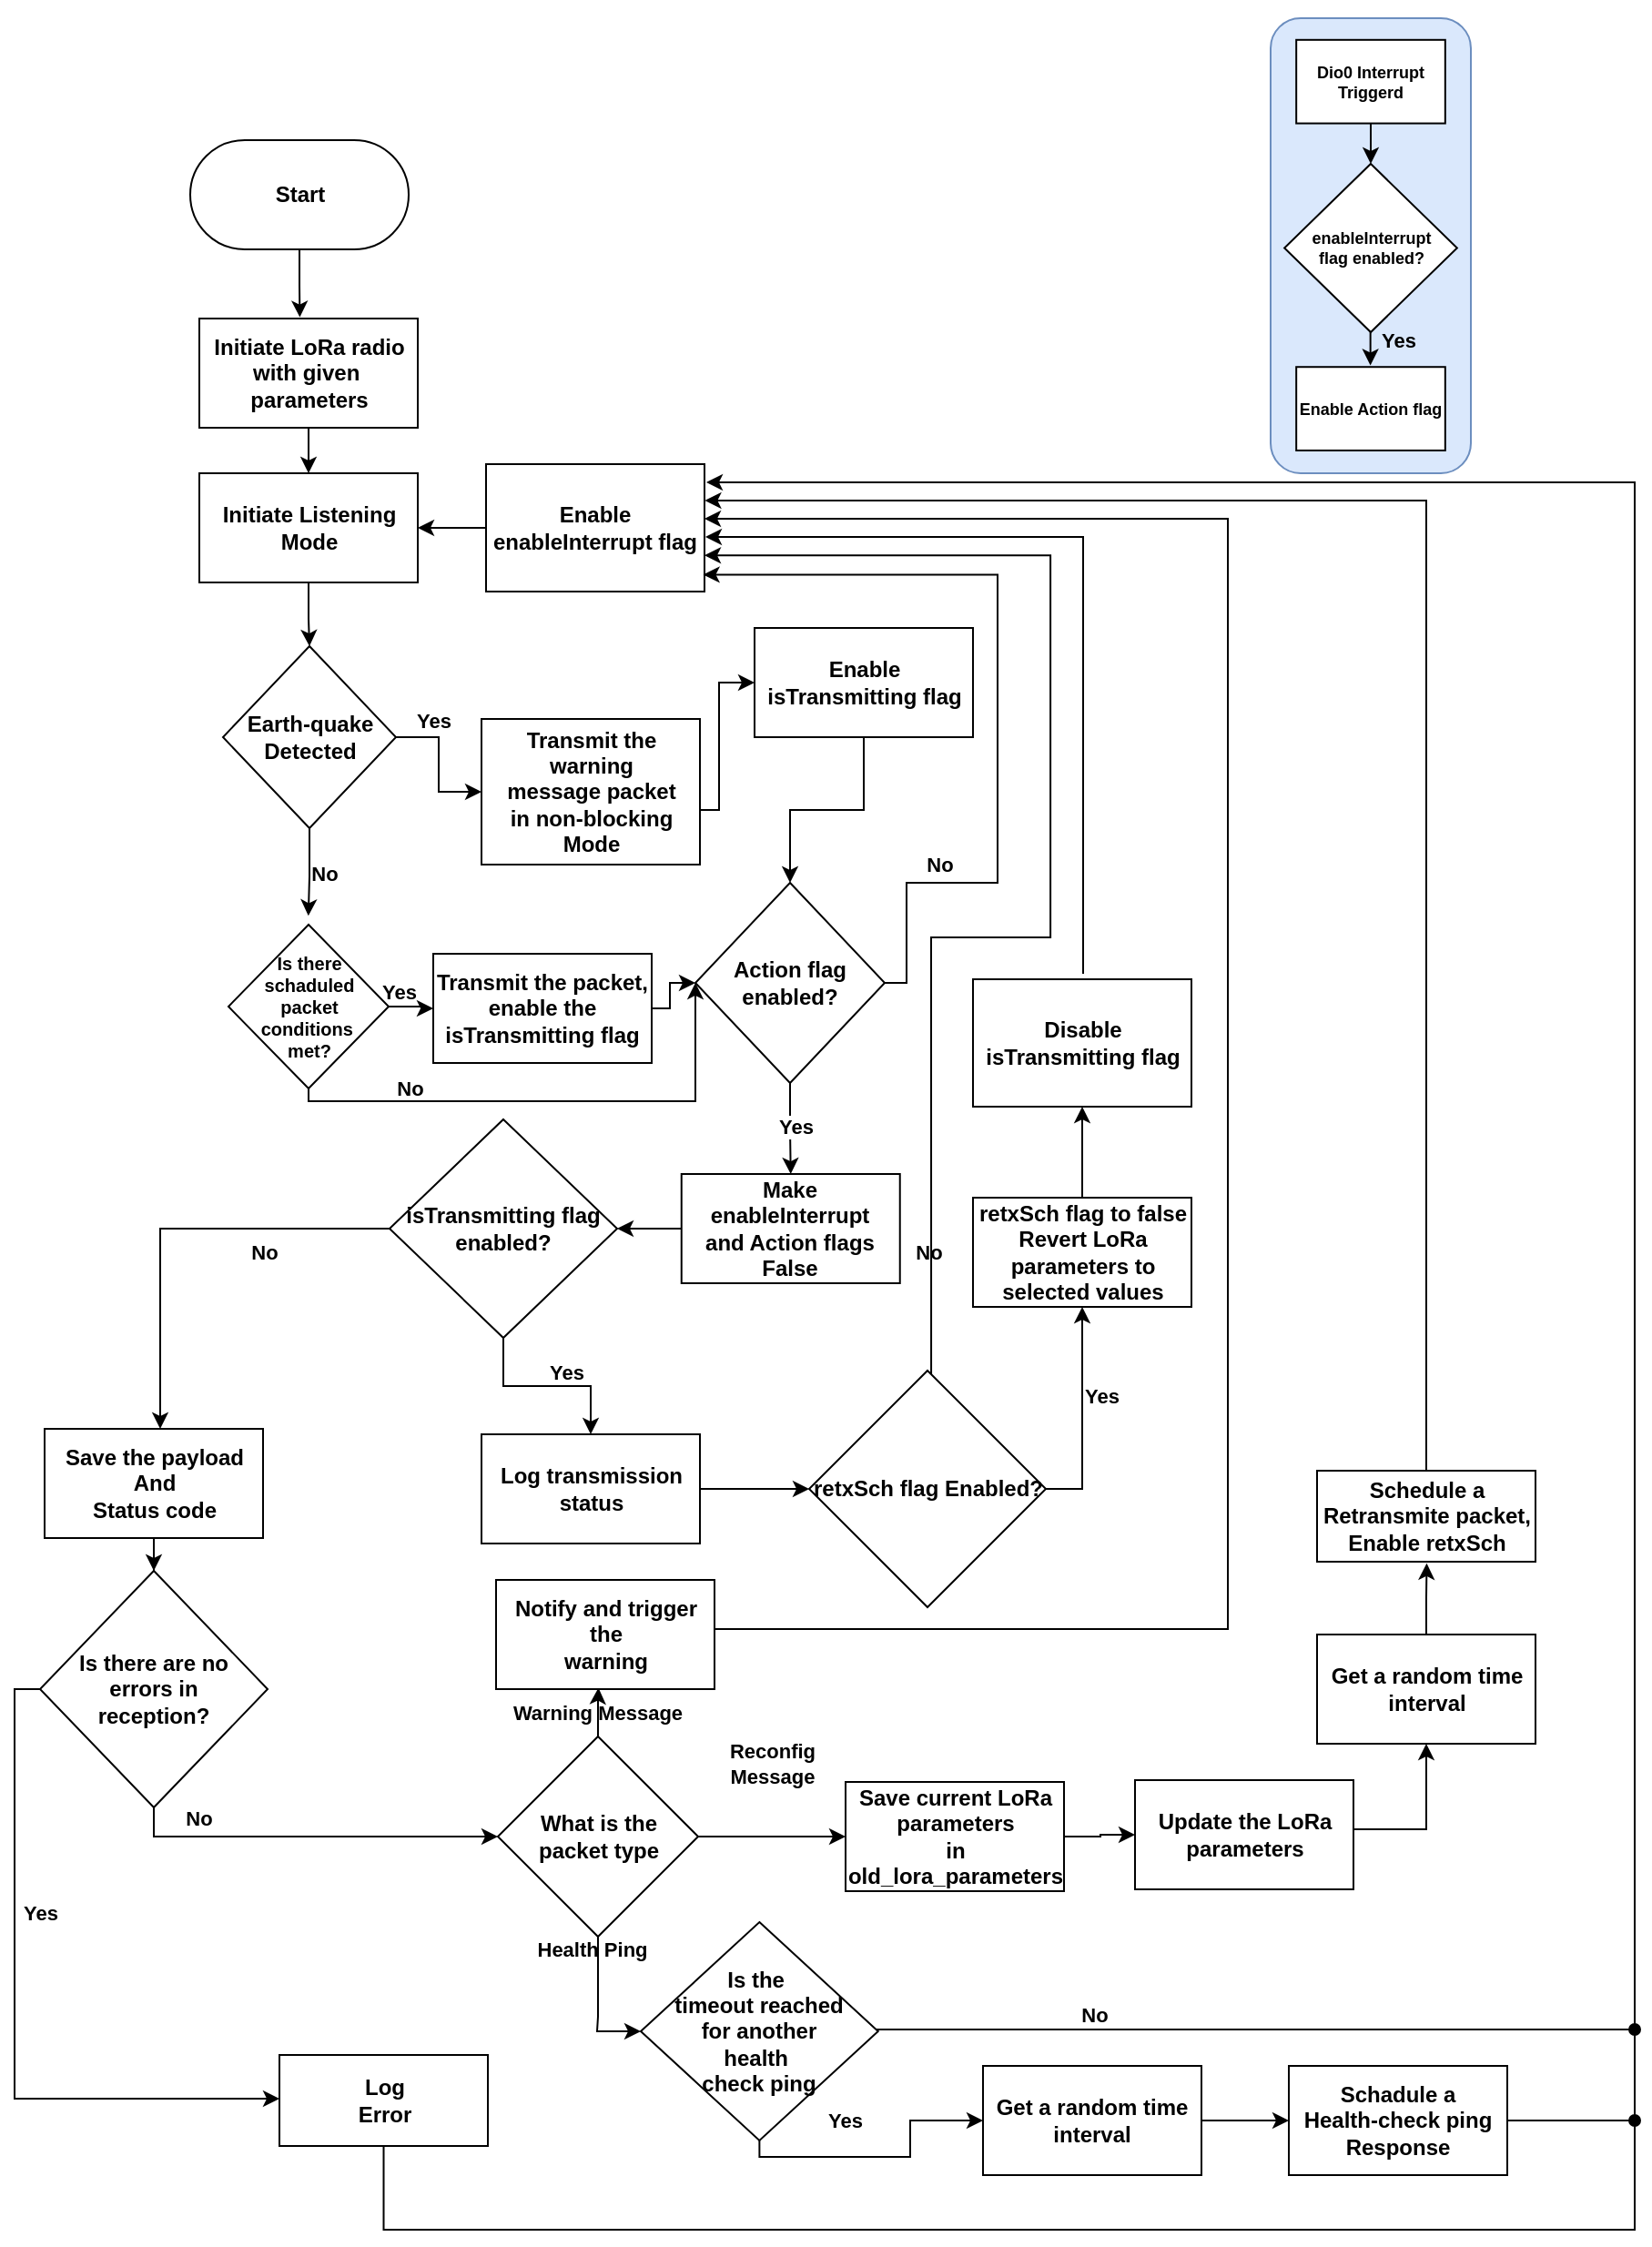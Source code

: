 <mxfile version="24.2.7" type="github">
  <diagram name="Page-1" id="QnrL3zc8ECIrJKWS5WpY">
    <mxGraphModel dx="1693" dy="1597" grid="1" gridSize="10" guides="1" tooltips="1" connect="1" arrows="1" fold="1" page="1" pageScale="1" pageWidth="850" pageHeight="1100" math="0" shadow="0">
      <root>
        <mxCell id="0" />
        <mxCell id="1" parent="0" />
        <mxCell id="QVGyrubyLwDDq1W49fJA-3" style="edgeStyle=orthogonalEdgeStyle;rounded=0;orthogonalLoop=1;jettySize=auto;html=1;entryX=0.46;entryY=-0.012;entryDx=0;entryDy=0;entryPerimeter=0;fontStyle=1" parent="1" source="QVGyrubyLwDDq1W49fJA-1" target="QVGyrubyLwDDq1W49fJA-2" edge="1">
          <mxGeometry relative="1" as="geometry" />
        </mxCell>
        <mxCell id="QVGyrubyLwDDq1W49fJA-1" value="Start" style="rounded=1;whiteSpace=wrap;html=1;arcSize=50;fontStyle=1" parent="1" vertex="1">
          <mxGeometry x="96.5" y="12" width="120" height="60" as="geometry" />
        </mxCell>
        <mxCell id="QVGyrubyLwDDq1W49fJA-5" style="edgeStyle=orthogonalEdgeStyle;rounded=0;orthogonalLoop=1;jettySize=auto;html=1;entryX=0.5;entryY=0;entryDx=0;entryDy=0;fontStyle=1" parent="1" source="QVGyrubyLwDDq1W49fJA-2" target="QVGyrubyLwDDq1W49fJA-4" edge="1">
          <mxGeometry relative="1" as="geometry" />
        </mxCell>
        <mxCell id="QVGyrubyLwDDq1W49fJA-2" value="Initiate LoRa radio&lt;br&gt;with given&amp;nbsp;&lt;div&gt;parameters&lt;/div&gt;" style="rounded=0;whiteSpace=wrap;html=1;fontStyle=1" parent="1" vertex="1">
          <mxGeometry x="101.5" y="110" width="120" height="60" as="geometry" />
        </mxCell>
        <mxCell id="QVGyrubyLwDDq1W49fJA-7" style="edgeStyle=orthogonalEdgeStyle;rounded=0;orthogonalLoop=1;jettySize=auto;html=1;entryX=0.5;entryY=0;entryDx=0;entryDy=0;fontStyle=1" parent="1" source="QVGyrubyLwDDq1W49fJA-4" target="QVGyrubyLwDDq1W49fJA-6" edge="1">
          <mxGeometry relative="1" as="geometry" />
        </mxCell>
        <mxCell id="QVGyrubyLwDDq1W49fJA-4" value="Initiate Listening Mode" style="rounded=0;whiteSpace=wrap;html=1;fontStyle=1" parent="1" vertex="1">
          <mxGeometry x="101.5" y="195" width="120" height="60" as="geometry" />
        </mxCell>
        <mxCell id="QVGyrubyLwDDq1W49fJA-8" style="edgeStyle=orthogonalEdgeStyle;rounded=0;orthogonalLoop=1;jettySize=auto;html=1;entryX=0;entryY=0.5;entryDx=0;entryDy=0;fontStyle=1" parent="1" source="QVGyrubyLwDDq1W49fJA-6" target="QVGyrubyLwDDq1W49fJA-11" edge="1">
          <mxGeometry relative="1" as="geometry">
            <mxPoint x="266.5" y="340" as="targetPoint" />
          </mxGeometry>
        </mxCell>
        <mxCell id="QVGyrubyLwDDq1W49fJA-10" value="Yes" style="edgeLabel;html=1;align=center;verticalAlign=middle;resizable=0;points=[];fontStyle=1;labelBackgroundColor=none;" parent="QVGyrubyLwDDq1W49fJA-8" vertex="1" connectable="0">
          <mxGeometry x="-0.174" y="2" relative="1" as="geometry">
            <mxPoint x="-5" y="-18" as="offset" />
          </mxGeometry>
        </mxCell>
        <mxCell id="QVGyrubyLwDDq1W49fJA-38" style="edgeStyle=orthogonalEdgeStyle;rounded=0;orthogonalLoop=1;jettySize=auto;html=1;entryX=0.499;entryY=-0.054;entryDx=0;entryDy=0;entryPerimeter=0;fontStyle=1" parent="1" source="QVGyrubyLwDDq1W49fJA-6" target="QVGyrubyLwDDq1W49fJA-110" edge="1">
          <mxGeometry relative="1" as="geometry">
            <mxPoint x="162" y="440.0" as="targetPoint" />
          </mxGeometry>
        </mxCell>
        <mxCell id="QVGyrubyLwDDq1W49fJA-40" value="No" style="edgeLabel;html=1;align=center;verticalAlign=middle;resizable=0;points=[];fontStyle=1;labelBackgroundColor=none;" parent="QVGyrubyLwDDq1W49fJA-38" vertex="1" connectable="0">
          <mxGeometry x="-0.171" y="-1" relative="1" as="geometry">
            <mxPoint x="9" y="5" as="offset" />
          </mxGeometry>
        </mxCell>
        <mxCell id="QVGyrubyLwDDq1W49fJA-6" value="Earth-quake&lt;div&gt;Detected&lt;/div&gt;" style="rhombus;whiteSpace=wrap;html=1;fontStyle=1" parent="1" vertex="1">
          <mxGeometry x="114.5" y="290" width="95" height="100" as="geometry" />
        </mxCell>
        <mxCell id="QVGyrubyLwDDq1W49fJA-36" style="edgeStyle=orthogonalEdgeStyle;rounded=0;orthogonalLoop=1;jettySize=auto;html=1;entryX=0;entryY=0.5;entryDx=0;entryDy=0;fontStyle=1" parent="1" source="QVGyrubyLwDDq1W49fJA-11" target="QVGyrubyLwDDq1W49fJA-35" edge="1">
          <mxGeometry relative="1" as="geometry">
            <Array as="points">
              <mxPoint x="387" y="380" />
              <mxPoint x="387" y="310" />
            </Array>
          </mxGeometry>
        </mxCell>
        <mxCell id="QVGyrubyLwDDq1W49fJA-11" value="Transmit the warning&lt;br&gt;message packet&lt;div&gt;in non-blocking&lt;/div&gt;&lt;div&gt;Mode&lt;/div&gt;" style="rounded=0;whiteSpace=wrap;html=1;fontStyle=1" parent="1" vertex="1">
          <mxGeometry x="256.5" y="330" width="120" height="80" as="geometry" />
        </mxCell>
        <mxCell id="QVGyrubyLwDDq1W49fJA-33" value="" style="group;fontStyle=1" parent="1" vertex="1" connectable="0">
          <mxGeometry x="670" y="-65" width="150" height="260" as="geometry" />
        </mxCell>
        <mxCell id="QVGyrubyLwDDq1W49fJA-32" value="" style="rounded=1;whiteSpace=wrap;html=1;fillColor=#dae8fc;strokeColor=#6c8ebf;fontStyle=1" parent="QVGyrubyLwDDq1W49fJA-33" vertex="1">
          <mxGeometry x="20" y="10" width="110" height="250" as="geometry" />
        </mxCell>
        <mxCell id="QVGyrubyLwDDq1W49fJA-28" style="edgeStyle=orthogonalEdgeStyle;rounded=0;orthogonalLoop=1;jettySize=auto;html=1;entryX=0.5;entryY=0;entryDx=0;entryDy=0;fontStyle=1" parent="QVGyrubyLwDDq1W49fJA-33" source="QVGyrubyLwDDq1W49fJA-26" target="QVGyrubyLwDDq1W49fJA-27" edge="1">
          <mxGeometry relative="1" as="geometry" />
        </mxCell>
        <mxCell id="QVGyrubyLwDDq1W49fJA-26" value="Dio0 Interrupt Triggerd" style="rounded=0;whiteSpace=wrap;html=1;fontStyle=1;fontSize=9;" parent="QVGyrubyLwDDq1W49fJA-33" vertex="1">
          <mxGeometry x="34.091" y="21.903" width="81.818" height="45.882" as="geometry" />
        </mxCell>
        <mxCell id="QVGyrubyLwDDq1W49fJA-30" style="edgeStyle=orthogonalEdgeStyle;rounded=0;orthogonalLoop=1;jettySize=auto;html=1;entryX=0.5;entryY=0;entryDx=0;entryDy=0;fontStyle=1" parent="QVGyrubyLwDDq1W49fJA-33" edge="1">
          <mxGeometry relative="1" as="geometry">
            <mxPoint x="74.822" y="181.602" as="sourcePoint" />
            <mxPoint x="74.822" y="200.719" as="targetPoint" />
          </mxGeometry>
        </mxCell>
        <mxCell id="QVGyrubyLwDDq1W49fJA-34" value="Yes" style="edgeLabel;html=1;align=center;verticalAlign=middle;resizable=0;points=[];labelBackgroundColor=none;fontStyle=1" parent="QVGyrubyLwDDq1W49fJA-30" vertex="1" connectable="0">
          <mxGeometry x="-0.301" y="-3" relative="1" as="geometry">
            <mxPoint x="18" y="-1" as="offset" />
          </mxGeometry>
        </mxCell>
        <mxCell id="QVGyrubyLwDDq1W49fJA-27" value="&lt;font style=&quot;font-size: 9px;&quot;&gt;enableInterrupt&lt;/font&gt;&lt;div style=&quot;font-size: 9px;&quot;&gt;&lt;font style=&quot;font-size: 9px;&quot;&gt;flag enabled?&lt;/font&gt;&lt;/div&gt;" style="rhombus;whiteSpace=wrap;html=1;fontStyle=1;fontSize=9;" parent="QVGyrubyLwDDq1W49fJA-33" vertex="1">
          <mxGeometry x="27.572" y="90" width="94.856" height="92.49" as="geometry" />
        </mxCell>
        <mxCell id="QVGyrubyLwDDq1W49fJA-29" value="Enable Action flag" style="rounded=0;whiteSpace=wrap;html=1;fontStyle=1;fontSize=9;" parent="QVGyrubyLwDDq1W49fJA-33" vertex="1">
          <mxGeometry x="34.091" y="201.609" width="81.818" height="45.882" as="geometry" />
        </mxCell>
        <mxCell id="QVGyrubyLwDDq1W49fJA-109" style="edgeStyle=orthogonalEdgeStyle;rounded=0;orthogonalLoop=1;jettySize=auto;html=1;entryX=0.5;entryY=0;entryDx=0;entryDy=0;fontStyle=1" parent="1" source="QVGyrubyLwDDq1W49fJA-35" target="QVGyrubyLwDDq1W49fJA-41" edge="1">
          <mxGeometry relative="1" as="geometry" />
        </mxCell>
        <mxCell id="QVGyrubyLwDDq1W49fJA-35" value="Enable&lt;div&gt;isTransmitting flag&lt;/div&gt;" style="rounded=0;whiteSpace=wrap;html=1;fontStyle=1" parent="1" vertex="1">
          <mxGeometry x="406.5" y="280" width="120" height="60" as="geometry" />
        </mxCell>
        <mxCell id="QVGyrubyLwDDq1W49fJA-106" style="edgeStyle=orthogonalEdgeStyle;rounded=0;orthogonalLoop=1;jettySize=auto;html=1;entryX=0.5;entryY=0;entryDx=0;entryDy=0;fontStyle=1" parent="1" source="QVGyrubyLwDDq1W49fJA-41" target="QVGyrubyLwDDq1W49fJA-44" edge="1">
          <mxGeometry relative="1" as="geometry" />
        </mxCell>
        <mxCell id="QVGyrubyLwDDq1W49fJA-114" value="Yes" style="edgeLabel;html=1;align=center;verticalAlign=middle;resizable=0;points=[];fontStyle=1" parent="QVGyrubyLwDDq1W49fJA-106" vertex="1" connectable="0">
          <mxGeometry x="0.009" y="2" relative="1" as="geometry">
            <mxPoint y="-1" as="offset" />
          </mxGeometry>
        </mxCell>
        <mxCell id="QVGyrubyLwDDq1W49fJA-41" value="Action flag&lt;br&gt;enabled?" style="rhombus;whiteSpace=wrap;html=1;fontStyle=1" parent="1" vertex="1">
          <mxGeometry x="374" y="420" width="104" height="110" as="geometry" />
        </mxCell>
        <mxCell id="QVGyrubyLwDDq1W49fJA-107" style="edgeStyle=orthogonalEdgeStyle;rounded=0;orthogonalLoop=1;jettySize=auto;html=1;entryX=1;entryY=0.5;entryDx=0;entryDy=0;fontStyle=1" parent="1" source="QVGyrubyLwDDq1W49fJA-44" target="QVGyrubyLwDDq1W49fJA-46" edge="1">
          <mxGeometry relative="1" as="geometry" />
        </mxCell>
        <mxCell id="QVGyrubyLwDDq1W49fJA-44" value="Make enableInterrupt&lt;br&gt;and Action flags False" style="rounded=0;whiteSpace=wrap;html=1;fontStyle=1" parent="1" vertex="1">
          <mxGeometry x="366.37" y="580" width="120" height="60" as="geometry" />
        </mxCell>
        <mxCell id="QVGyrubyLwDDq1W49fJA-50" style="edgeStyle=orthogonalEdgeStyle;rounded=0;orthogonalLoop=1;jettySize=auto;html=1;entryX=0.5;entryY=0;entryDx=0;entryDy=0;fontStyle=1" parent="1" source="QVGyrubyLwDDq1W49fJA-46" target="QVGyrubyLwDDq1W49fJA-49" edge="1">
          <mxGeometry relative="1" as="geometry" />
        </mxCell>
        <mxCell id="QVGyrubyLwDDq1W49fJA-57" value="Yes" style="edgeLabel;html=1;align=center;verticalAlign=middle;resizable=0;points=[];fontStyle=1;labelBackgroundColor=none;" parent="QVGyrubyLwDDq1W49fJA-50" vertex="1" connectable="0">
          <mxGeometry x="-0.256" y="-3" relative="1" as="geometry">
            <mxPoint x="23" y="-11" as="offset" />
          </mxGeometry>
        </mxCell>
        <mxCell id="QVGyrubyLwDDq1W49fJA-58" style="edgeStyle=orthogonalEdgeStyle;rounded=0;orthogonalLoop=1;jettySize=auto;html=1;exitX=0;exitY=0.5;exitDx=0;exitDy=0;fontStyle=1" parent="1" source="QVGyrubyLwDDq1W49fJA-46" target="QVGyrubyLwDDq1W49fJA-59" edge="1">
          <mxGeometry relative="1" as="geometry">
            <mxPoint x="116.5" y="623" as="targetPoint" />
            <Array as="points">
              <mxPoint x="80" y="610" />
            </Array>
          </mxGeometry>
        </mxCell>
        <mxCell id="wZ7d8AIyB8IBaUM0izVy-1" value="No" style="edgeLabel;html=1;align=center;verticalAlign=middle;resizable=0;points=[];fontStyle=1;labelBackgroundColor=none;" parent="QVGyrubyLwDDq1W49fJA-58" vertex="1" connectable="0">
          <mxGeometry x="0.051" y="3" relative="1" as="geometry">
            <mxPoint x="55" y="10" as="offset" />
          </mxGeometry>
        </mxCell>
        <mxCell id="QVGyrubyLwDDq1W49fJA-46" value="isTransmitting flag&lt;div&gt;enabled?&lt;/div&gt;" style="rhombus;whiteSpace=wrap;html=1;fontStyle=1" parent="1" vertex="1">
          <mxGeometry x="206" y="550" width="125" height="120" as="geometry" />
        </mxCell>
        <mxCell id="QVGyrubyLwDDq1W49fJA-52" style="edgeStyle=orthogonalEdgeStyle;rounded=0;orthogonalLoop=1;jettySize=auto;html=1;entryX=0;entryY=0.5;entryDx=0;entryDy=0;fontStyle=1" parent="1" source="QVGyrubyLwDDq1W49fJA-49" target="QVGyrubyLwDDq1W49fJA-51" edge="1">
          <mxGeometry relative="1" as="geometry" />
        </mxCell>
        <mxCell id="QVGyrubyLwDDq1W49fJA-49" value="Log transmission&lt;br&gt;status" style="rounded=0;whiteSpace=wrap;html=1;fontStyle=1" parent="1" vertex="1">
          <mxGeometry x="256.5" y="723" width="120" height="60" as="geometry" />
        </mxCell>
        <mxCell id="QVGyrubyLwDDq1W49fJA-53" style="edgeStyle=orthogonalEdgeStyle;rounded=0;orthogonalLoop=1;jettySize=auto;html=1;entryX=0.5;entryY=1;entryDx=0;entryDy=0;fontStyle=1" parent="1" source="QVGyrubyLwDDq1W49fJA-51" target="QVGyrubyLwDDq1W49fJA-54" edge="1">
          <mxGeometry relative="1" as="geometry">
            <mxPoint x="596.5" y="663" as="targetPoint" />
            <Array as="points">
              <mxPoint x="586.5" y="753" />
            </Array>
          </mxGeometry>
        </mxCell>
        <mxCell id="QVGyrubyLwDDq1W49fJA-56" value="Yes" style="edgeLabel;html=1;align=center;verticalAlign=middle;resizable=0;points=[];fontStyle=1;labelBackgroundColor=none;" parent="QVGyrubyLwDDq1W49fJA-53" vertex="1" connectable="0">
          <mxGeometry x="-0.169" y="3" relative="1" as="geometry">
            <mxPoint x="13" y="-21" as="offset" />
          </mxGeometry>
        </mxCell>
        <mxCell id="QVGyrubyLwDDq1W49fJA-85" style="edgeStyle=orthogonalEdgeStyle;rounded=0;orthogonalLoop=1;jettySize=auto;html=1;entryX=0.983;entryY=0.716;entryDx=0;entryDy=0;entryPerimeter=0;fontStyle=1" parent="1" edge="1">
          <mxGeometry relative="1" as="geometry">
            <mxPoint x="503.54" y="700" as="sourcePoint" />
            <mxPoint x="379.0" y="240.12" as="targetPoint" />
            <Array as="points">
              <mxPoint x="504.04" y="450" />
              <mxPoint x="569.04" y="450" />
              <mxPoint x="569.04" y="240" />
            </Array>
          </mxGeometry>
        </mxCell>
        <mxCell id="QVGyrubyLwDDq1W49fJA-87" value="No" style="edgeLabel;html=1;align=center;verticalAlign=middle;resizable=0;points=[];fontStyle=1;labelBackgroundColor=none;" parent="QVGyrubyLwDDq1W49fJA-85" vertex="1" connectable="0">
          <mxGeometry x="-0.776" y="1" relative="1" as="geometry">
            <mxPoint x="-1" y="3" as="offset" />
          </mxGeometry>
        </mxCell>
        <mxCell id="QVGyrubyLwDDq1W49fJA-51" value="retxSch flag Enabled?" style="rhombus;whiteSpace=wrap;html=1;fontStyle=1" parent="1" vertex="1">
          <mxGeometry x="436.5" y="688" width="130" height="130" as="geometry" />
        </mxCell>
        <mxCell id="QVGyrubyLwDDq1W49fJA-62" style="edgeStyle=orthogonalEdgeStyle;rounded=0;orthogonalLoop=1;jettySize=auto;html=1;entryX=0.5;entryY=1;entryDx=0;entryDy=0;fontStyle=1" parent="1" source="QVGyrubyLwDDq1W49fJA-54" target="QVGyrubyLwDDq1W49fJA-61" edge="1">
          <mxGeometry relative="1" as="geometry" />
        </mxCell>
        <mxCell id="QVGyrubyLwDDq1W49fJA-54" value="retxSch flag to false&lt;br&gt;Revert LoRa parameters to selected values" style="rounded=0;whiteSpace=wrap;html=1;fontStyle=1" parent="1" vertex="1">
          <mxGeometry x="526.5" y="593" width="120" height="60" as="geometry" />
        </mxCell>
        <mxCell id="QVGyrubyLwDDq1W49fJA-66" style="edgeStyle=orthogonalEdgeStyle;rounded=0;orthogonalLoop=1;jettySize=auto;html=1;entryX=0.5;entryY=0;entryDx=0;entryDy=0;fontStyle=1" parent="1" source="QVGyrubyLwDDq1W49fJA-59" target="QVGyrubyLwDDq1W49fJA-64" edge="1">
          <mxGeometry relative="1" as="geometry" />
        </mxCell>
        <mxCell id="QVGyrubyLwDDq1W49fJA-59" value="Save the payload&lt;br&gt;&lt;div&gt;And&lt;/div&gt;&lt;div&gt;Status code&lt;/div&gt;" style="rounded=0;whiteSpace=wrap;html=1;fontStyle=1" parent="1" vertex="1">
          <mxGeometry x="16.5" y="720" width="120" height="60" as="geometry" />
        </mxCell>
        <mxCell id="QVGyrubyLwDDq1W49fJA-63" style="edgeStyle=orthogonalEdgeStyle;rounded=0;orthogonalLoop=1;jettySize=auto;html=1;entryX=1;entryY=0.5;entryDx=0;entryDy=0;fontStyle=1" parent="1" edge="1">
          <mxGeometry relative="1" as="geometry">
            <mxPoint x="587" y="470" as="sourcePoint" />
            <mxPoint x="379.5" y="230" as="targetPoint" />
            <Array as="points">
              <mxPoint x="587" y="230" />
            </Array>
          </mxGeometry>
        </mxCell>
        <mxCell id="QVGyrubyLwDDq1W49fJA-61" value="&lt;div&gt;Disable&lt;/div&gt;isTransmitting flag" style="rounded=0;whiteSpace=wrap;html=1;fontStyle=1" parent="1" vertex="1">
          <mxGeometry x="526.5" y="473" width="120" height="70" as="geometry" />
        </mxCell>
        <mxCell id="QVGyrubyLwDDq1W49fJA-67" style="edgeStyle=orthogonalEdgeStyle;rounded=0;orthogonalLoop=1;jettySize=auto;html=1;entryX=0;entryY=0.5;entryDx=0;entryDy=0;fontStyle=1" parent="1" source="QVGyrubyLwDDq1W49fJA-64" target="QVGyrubyLwDDq1W49fJA-69" edge="1">
          <mxGeometry relative="1" as="geometry">
            <mxPoint x="256.5" y="943" as="targetPoint" />
            <Array as="points">
              <mxPoint x="76" y="944" />
            </Array>
          </mxGeometry>
        </mxCell>
        <mxCell id="QVGyrubyLwDDq1W49fJA-68" value="No" style="edgeLabel;html=1;align=center;verticalAlign=middle;resizable=0;points=[];fontStyle=1;labelBackgroundColor=none;" parent="QVGyrubyLwDDq1W49fJA-67" vertex="1" connectable="0">
          <mxGeometry x="-0.593" y="1" relative="1" as="geometry">
            <mxPoint x="-1" y="-9" as="offset" />
          </mxGeometry>
        </mxCell>
        <mxCell id="wZ7d8AIyB8IBaUM0izVy-5" value="" style="edgeStyle=orthogonalEdgeStyle;rounded=0;orthogonalLoop=1;jettySize=auto;html=1;exitX=0;exitY=0.5;exitDx=0;exitDy=0;" parent="1" source="QVGyrubyLwDDq1W49fJA-64" edge="1">
          <mxGeometry relative="1" as="geometry">
            <Array as="points">
              <mxPoint y="863" />
              <mxPoint y="1088" />
            </Array>
            <mxPoint x="14.0" y="885" as="sourcePoint" />
            <mxPoint x="145.5" y="1088" as="targetPoint" />
          </mxGeometry>
        </mxCell>
        <mxCell id="wZ7d8AIyB8IBaUM0izVy-7" value="Yes" style="edgeLabel;html=1;align=center;verticalAlign=middle;resizable=0;points=[];labelBackgroundColor=none;fontStyle=1" parent="wZ7d8AIyB8IBaUM0izVy-5" vertex="1" connectable="0">
          <mxGeometry x="-0.363" y="-3" relative="1" as="geometry">
            <mxPoint x="17" y="14" as="offset" />
          </mxGeometry>
        </mxCell>
        <mxCell id="QVGyrubyLwDDq1W49fJA-64" value="Is there are no&lt;div&gt;errors in&lt;/div&gt;&lt;div&gt;reception?&lt;/div&gt;" style="rhombus;whiteSpace=wrap;html=1;fontStyle=1" parent="1" vertex="1">
          <mxGeometry x="14" y="798" width="125" height="130" as="geometry" />
        </mxCell>
        <mxCell id="QVGyrubyLwDDq1W49fJA-70" style="edgeStyle=orthogonalEdgeStyle;rounded=0;orthogonalLoop=1;jettySize=auto;html=1;entryX=0.469;entryY=0.988;entryDx=0;entryDy=0;entryPerimeter=0;fontStyle=1" parent="1" source="QVGyrubyLwDDq1W49fJA-69" target="QVGyrubyLwDDq1W49fJA-72" edge="1">
          <mxGeometry relative="1" as="geometry">
            <mxPoint x="321.5" y="873" as="targetPoint" />
          </mxGeometry>
        </mxCell>
        <mxCell id="QVGyrubyLwDDq1W49fJA-71" value="Warning Message" style="edgeLabel;html=1;align=center;verticalAlign=middle;resizable=0;points=[];fontStyle=1;labelBackgroundColor=none;" parent="QVGyrubyLwDDq1W49fJA-70" vertex="1" connectable="0">
          <mxGeometry x="-0.044" y="1" relative="1" as="geometry">
            <mxPoint as="offset" />
          </mxGeometry>
        </mxCell>
        <mxCell id="QVGyrubyLwDDq1W49fJA-75" style="edgeStyle=orthogonalEdgeStyle;rounded=0;orthogonalLoop=1;jettySize=auto;html=1;entryX=0;entryY=0.5;entryDx=0;entryDy=0;fontStyle=1" parent="1" source="QVGyrubyLwDDq1W49fJA-69" target="QVGyrubyLwDDq1W49fJA-77" edge="1">
          <mxGeometry relative="1" as="geometry">
            <mxPoint x="466.5" y="968" as="targetPoint" />
          </mxGeometry>
        </mxCell>
        <mxCell id="QVGyrubyLwDDq1W49fJA-76" value="Reconfig&lt;br&gt;Message" style="edgeLabel;html=1;align=center;verticalAlign=middle;resizable=0;points=[];fontStyle=1;labelBackgroundColor=none;" parent="QVGyrubyLwDDq1W49fJA-75" vertex="1" connectable="0">
          <mxGeometry x="0.029" y="2" relative="1" as="geometry">
            <mxPoint x="-1" y="-38" as="offset" />
          </mxGeometry>
        </mxCell>
        <mxCell id="QVGyrubyLwDDq1W49fJA-93" value="" style="edgeStyle=orthogonalEdgeStyle;rounded=0;orthogonalLoop=1;jettySize=auto;html=1;entryX=0;entryY=0.5;entryDx=0;entryDy=0;fontStyle=1" parent="1" source="QVGyrubyLwDDq1W49fJA-69" target="QVGyrubyLwDDq1W49fJA-95" edge="1">
          <mxGeometry relative="1" as="geometry">
            <mxPoint x="321.5" y="1093" as="targetPoint" />
            <Array as="points">
              <mxPoint x="320" y="1043" />
              <mxPoint x="320" y="1056" />
            </Array>
          </mxGeometry>
        </mxCell>
        <mxCell id="QVGyrubyLwDDq1W49fJA-94" value="Health Ping" style="edgeLabel;html=1;align=center;verticalAlign=middle;resizable=0;points=[];labelBackgroundColor=none;fontStyle=1" parent="QVGyrubyLwDDq1W49fJA-93" vertex="1" connectable="0">
          <mxGeometry x="-0.389" y="-2" relative="1" as="geometry">
            <mxPoint x="-2" y="-17" as="offset" />
          </mxGeometry>
        </mxCell>
        <mxCell id="QVGyrubyLwDDq1W49fJA-69" value="What is the&lt;br&gt;packet type" style="rhombus;whiteSpace=wrap;html=1;fontStyle=1" parent="1" vertex="1">
          <mxGeometry x="265.5" y="889" width="110" height="110" as="geometry" />
        </mxCell>
        <mxCell id="QVGyrubyLwDDq1W49fJA-74" style="edgeStyle=orthogonalEdgeStyle;rounded=0;orthogonalLoop=1;jettySize=auto;html=1;fontStyle=1" parent="1" source="QVGyrubyLwDDq1W49fJA-72" target="QVGyrubyLwDDq1W49fJA-88" edge="1">
          <mxGeometry relative="1" as="geometry">
            <Array as="points">
              <mxPoint x="666.5" y="830" />
              <mxPoint x="666.5" y="220" />
            </Array>
          </mxGeometry>
        </mxCell>
        <mxCell id="QVGyrubyLwDDq1W49fJA-72" value="Notify and trigger the&lt;br&gt;warning" style="rounded=0;whiteSpace=wrap;html=1;fontStyle=1" parent="1" vertex="1">
          <mxGeometry x="264.5" y="803" width="120" height="60" as="geometry" />
        </mxCell>
        <mxCell id="QVGyrubyLwDDq1W49fJA-79" style="edgeStyle=orthogonalEdgeStyle;rounded=0;orthogonalLoop=1;jettySize=auto;html=1;entryX=0;entryY=0.5;entryDx=0;entryDy=0;fontStyle=1" parent="1" source="QVGyrubyLwDDq1W49fJA-77" target="QVGyrubyLwDDq1W49fJA-78" edge="1">
          <mxGeometry relative="1" as="geometry" />
        </mxCell>
        <mxCell id="QVGyrubyLwDDq1W49fJA-77" value="Save current LoRa&lt;br&gt;parameters&lt;br&gt;in old_lora_parameters" style="rounded=0;whiteSpace=wrap;html=1;fontStyle=1" parent="1" vertex="1">
          <mxGeometry x="456.5" y="914" width="120" height="60" as="geometry" />
        </mxCell>
        <mxCell id="QVGyrubyLwDDq1W49fJA-81" style="edgeStyle=orthogonalEdgeStyle;rounded=0;orthogonalLoop=1;jettySize=auto;html=1;entryX=0.5;entryY=1;entryDx=0;entryDy=0;fontStyle=1" parent="1" source="QVGyrubyLwDDq1W49fJA-78" target="QVGyrubyLwDDq1W49fJA-80" edge="1">
          <mxGeometry relative="1" as="geometry">
            <Array as="points">
              <mxPoint x="776" y="940" />
            </Array>
          </mxGeometry>
        </mxCell>
        <mxCell id="QVGyrubyLwDDq1W49fJA-78" value="Update the LoRa parameters" style="rounded=0;whiteSpace=wrap;html=1;fontStyle=1" parent="1" vertex="1">
          <mxGeometry x="615.5" y="913" width="120" height="60" as="geometry" />
        </mxCell>
        <mxCell id="QVGyrubyLwDDq1W49fJA-80" value="Get a random time interval" style="rounded=0;whiteSpace=wrap;html=1;fontStyle=1" parent="1" vertex="1">
          <mxGeometry x="715.5" y="833" width="120" height="60" as="geometry" />
        </mxCell>
        <mxCell id="QVGyrubyLwDDq1W49fJA-90" style="edgeStyle=orthogonalEdgeStyle;rounded=0;orthogonalLoop=1;jettySize=auto;html=1;entryX=1.002;entryY=0.281;entryDx=0;entryDy=0;exitX=0.5;exitY=0;exitDx=0;exitDy=0;entryPerimeter=0;fontStyle=1" parent="1" source="QVGyrubyLwDDq1W49fJA-82" target="QVGyrubyLwDDq1W49fJA-88" edge="1">
          <mxGeometry relative="1" as="geometry">
            <mxPoint x="746.5" y="320" as="targetPoint" />
            <Array as="points">
              <mxPoint x="776" y="210" />
              <mxPoint x="379" y="210" />
            </Array>
          </mxGeometry>
        </mxCell>
        <mxCell id="QVGyrubyLwDDq1W49fJA-82" value="Schedule a Retransmite packet,&lt;br&gt;Enable retxSch" style="rounded=0;whiteSpace=wrap;html=1;fontStyle=1" parent="1" vertex="1">
          <mxGeometry x="715.5" y="743" width="120" height="50" as="geometry" />
        </mxCell>
        <mxCell id="QVGyrubyLwDDq1W49fJA-84" style="edgeStyle=orthogonalEdgeStyle;rounded=0;orthogonalLoop=1;jettySize=auto;html=1;entryX=0.502;entryY=1.018;entryDx=0;entryDy=0;entryPerimeter=0;fontStyle=1" parent="1" source="QVGyrubyLwDDq1W49fJA-80" target="QVGyrubyLwDDq1W49fJA-82" edge="1">
          <mxGeometry relative="1" as="geometry" />
        </mxCell>
        <mxCell id="QVGyrubyLwDDq1W49fJA-89" style="edgeStyle=orthogonalEdgeStyle;rounded=0;orthogonalLoop=1;jettySize=auto;html=1;entryX=1;entryY=0.5;entryDx=0;entryDy=0;fontStyle=1" parent="1" source="QVGyrubyLwDDq1W49fJA-88" target="QVGyrubyLwDDq1W49fJA-4" edge="1">
          <mxGeometry relative="1" as="geometry" />
        </mxCell>
        <mxCell id="QVGyrubyLwDDq1W49fJA-88" value="Enable&lt;div&gt;enableInterrupt flag&lt;br&gt;&lt;/div&gt;" style="rounded=0;whiteSpace=wrap;html=1;fontStyle=1" parent="1" vertex="1">
          <mxGeometry x="259" y="190" width="120" height="70" as="geometry" />
        </mxCell>
        <mxCell id="QVGyrubyLwDDq1W49fJA-96" style="edgeStyle=orthogonalEdgeStyle;rounded=0;orthogonalLoop=1;jettySize=auto;html=1;exitX=1;exitY=0.5;exitDx=0;exitDy=0;fontStyle=1" parent="1" source="QVGyrubyLwDDq1W49fJA-95" edge="1">
          <mxGeometry relative="1" as="geometry">
            <mxPoint x="487.855" y="1110.014" as="sourcePoint" />
            <mxPoint x="380" y="200" as="targetPoint" />
            <Array as="points">
              <mxPoint x="471" y="1050" />
              <mxPoint x="890" y="1050" />
              <mxPoint x="890" y="200" />
            </Array>
          </mxGeometry>
        </mxCell>
        <mxCell id="QVGyrubyLwDDq1W49fJA-98" value="No" style="edgeLabel;html=1;align=center;verticalAlign=middle;resizable=0;points=[];fontStyle=1;labelBackgroundColor=none;" parent="QVGyrubyLwDDq1W49fJA-96" vertex="1" connectable="0">
          <mxGeometry x="-0.866" y="1" relative="1" as="geometry">
            <mxPoint x="7" y="-7" as="offset" />
          </mxGeometry>
        </mxCell>
        <mxCell id="QVGyrubyLwDDq1W49fJA-101" style="edgeStyle=orthogonalEdgeStyle;rounded=0;orthogonalLoop=1;jettySize=auto;html=1;fontStyle=1;exitX=0.5;exitY=1;exitDx=0;exitDy=0;" parent="1" source="QVGyrubyLwDDq1W49fJA-95" edge="1">
          <mxGeometry relative="1" as="geometry">
            <Array as="points">
              <mxPoint x="409" y="1120" />
              <mxPoint x="492" y="1120" />
              <mxPoint x="492" y="1100" />
            </Array>
            <mxPoint x="408.185" y="1111.0" as="sourcePoint" />
            <mxPoint x="532" y="1100" as="targetPoint" />
          </mxGeometry>
        </mxCell>
        <mxCell id="QVGyrubyLwDDq1W49fJA-105" value="Yes" style="edgeLabel;html=1;align=center;verticalAlign=middle;resizable=0;points=[];fontStyle=1;labelBackgroundColor=none;" parent="QVGyrubyLwDDq1W49fJA-101" vertex="1" connectable="0">
          <mxGeometry x="-0.185" y="2" relative="1" as="geometry">
            <mxPoint x="-6" y="-18" as="offset" />
          </mxGeometry>
        </mxCell>
        <mxCell id="QVGyrubyLwDDq1W49fJA-95" value="Is the&amp;nbsp;&lt;div&gt;t&lt;span style=&quot;background-color: initial;&quot;&gt;imeout&amp;nbsp;&lt;/span&gt;&lt;span style=&quot;background-color: initial;&quot;&gt;reached&lt;/span&gt;&lt;div&gt;for another&lt;br&gt;health&amp;nbsp;&lt;/div&gt;&lt;div&gt;check&amp;nbsp;&lt;span style=&quot;background-color: initial;&quot;&gt;ping&lt;/span&gt;&lt;/div&gt;&lt;/div&gt;" style="rhombus;whiteSpace=wrap;html=1;fontStyle=1" parent="1" vertex="1">
          <mxGeometry x="344" y="991" width="130.37" height="120" as="geometry" />
        </mxCell>
        <mxCell id="keQh2NvHmvrn8WmfqUB1-1" style="edgeStyle=orthogonalEdgeStyle;rounded=0;orthogonalLoop=1;jettySize=auto;html=1;entryX=0;entryY=0.5;entryDx=0;entryDy=0;" edge="1" parent="1" source="QVGyrubyLwDDq1W49fJA-99" target="QVGyrubyLwDDq1W49fJA-102">
          <mxGeometry relative="1" as="geometry" />
        </mxCell>
        <mxCell id="QVGyrubyLwDDq1W49fJA-99" value="Get a random time interval" style="rounded=0;whiteSpace=wrap;html=1;fontStyle=1" parent="1" vertex="1">
          <mxGeometry x="532" y="1070" width="120" height="60" as="geometry" />
        </mxCell>
        <mxCell id="QVGyrubyLwDDq1W49fJA-104" style="edgeStyle=orthogonalEdgeStyle;rounded=0;orthogonalLoop=1;jettySize=auto;html=1;endArrow=oval;endFill=1;exitX=1;exitY=0.5;exitDx=0;exitDy=0;fontStyle=1" parent="1" edge="1">
          <mxGeometry relative="1" as="geometry">
            <mxPoint x="890" y="1050" as="targetPoint" />
            <mxPoint x="820" y="1100" as="sourcePoint" />
            <Array as="points">
              <mxPoint x="890" y="1100" />
              <mxPoint x="890" y="1050" />
              <mxPoint x="880" y="1050" />
            </Array>
          </mxGeometry>
        </mxCell>
        <mxCell id="QVGyrubyLwDDq1W49fJA-102" value="Schadule a&lt;br&gt;Health-check ping&lt;br&gt;Response" style="rounded=0;whiteSpace=wrap;html=1;fontStyle=1" parent="1" vertex="1">
          <mxGeometry x="700" y="1070" width="120" height="60" as="geometry" />
        </mxCell>
        <mxCell id="wZ7d8AIyB8IBaUM0izVy-11" style="edgeStyle=orthogonalEdgeStyle;rounded=0;orthogonalLoop=1;jettySize=auto;html=1;entryX=0;entryY=0.5;entryDx=0;entryDy=0;" parent="1" source="QVGyrubyLwDDq1W49fJA-110" target="QVGyrubyLwDDq1W49fJA-41" edge="1">
          <mxGeometry relative="1" as="geometry">
            <Array as="points">
              <mxPoint x="162" y="540" />
              <mxPoint x="374" y="540" />
            </Array>
          </mxGeometry>
        </mxCell>
        <mxCell id="wZ7d8AIyB8IBaUM0izVy-12" value="No" style="edgeLabel;html=1;align=center;verticalAlign=middle;resizable=0;points=[];fontStyle=1;labelBackgroundColor=none;" parent="wZ7d8AIyB8IBaUM0izVy-11" vertex="1" connectable="0">
          <mxGeometry x="-0.601" y="1" relative="1" as="geometry">
            <mxPoint x="5" y="-6" as="offset" />
          </mxGeometry>
        </mxCell>
        <mxCell id="QVGyrubyLwDDq1W49fJA-110" value="Is there&lt;br style=&quot;font-size: 10px;&quot;&gt;schaduled&lt;br style=&quot;font-size: 10px;&quot;&gt;packet&lt;div style=&quot;font-size: 10px;&quot;&gt;conditions&amp;nbsp;&lt;/div&gt;&lt;div style=&quot;font-size: 10px;&quot;&gt;met?&lt;/div&gt;" style="rhombus;whiteSpace=wrap;html=1;fontSize=10;fontStyle=1" parent="1" vertex="1">
          <mxGeometry x="117.5" y="443" width="88" height="90" as="geometry" />
        </mxCell>
        <mxCell id="QVGyrubyLwDDq1W49fJA-113" style="edgeStyle=orthogonalEdgeStyle;rounded=0;orthogonalLoop=1;jettySize=auto;html=1;entryX=0;entryY=0.5;entryDx=0;entryDy=0;fontStyle=1" parent="1" source="QVGyrubyLwDDq1W49fJA-111" target="QVGyrubyLwDDq1W49fJA-41" edge="1">
          <mxGeometry relative="1" as="geometry">
            <Array as="points">
              <mxPoint x="360" y="489" />
              <mxPoint x="360" y="475" />
            </Array>
          </mxGeometry>
        </mxCell>
        <mxCell id="QVGyrubyLwDDq1W49fJA-111" value="Transmit the packet,&lt;br&gt;&lt;div&gt;enable the&lt;/div&gt;&lt;div&gt;isTransmitting flag&lt;/div&gt;" style="rounded=0;whiteSpace=wrap;html=1;fontStyle=1" parent="1" vertex="1">
          <mxGeometry x="230" y="459" width="120" height="60" as="geometry" />
        </mxCell>
        <mxCell id="QVGyrubyLwDDq1W49fJA-112" style="edgeStyle=orthogonalEdgeStyle;rounded=0;orthogonalLoop=1;jettySize=auto;html=1;entryX=0;entryY=0.5;entryDx=0;entryDy=0;fontStyle=1" parent="1" source="QVGyrubyLwDDq1W49fJA-110" target="QVGyrubyLwDDq1W49fJA-111" edge="1">
          <mxGeometry relative="1" as="geometry" />
        </mxCell>
        <mxCell id="wZ7d8AIyB8IBaUM0izVy-9" value="Yes" style="edgeLabel;html=1;align=center;verticalAlign=middle;resizable=0;points=[];labelBackgroundColor=none;fontStyle=1" parent="QVGyrubyLwDDq1W49fJA-112" vertex="1" connectable="0">
          <mxGeometry x="-0.705" y="1" relative="1" as="geometry">
            <mxPoint x="1" y="-7" as="offset" />
          </mxGeometry>
        </mxCell>
        <mxCell id="QVGyrubyLwDDq1W49fJA-115" style="edgeStyle=orthogonalEdgeStyle;rounded=0;orthogonalLoop=1;jettySize=auto;html=1;entryX=0.994;entryY=0.867;entryDx=0;entryDy=0;entryPerimeter=0;exitX=1;exitY=0.5;exitDx=0;exitDy=0;fontStyle=1" parent="1" source="QVGyrubyLwDDq1W49fJA-41" target="QVGyrubyLwDDq1W49fJA-88" edge="1">
          <mxGeometry relative="1" as="geometry">
            <Array as="points">
              <mxPoint x="490" y="475" />
              <mxPoint x="490" y="420" />
              <mxPoint x="540" y="420" />
              <mxPoint x="540" y="251" />
            </Array>
          </mxGeometry>
        </mxCell>
        <mxCell id="wZ7d8AIyB8IBaUM0izVy-10" value="No" style="edgeLabel;html=1;align=center;verticalAlign=middle;resizable=0;points=[];fontStyle=1;labelBackgroundColor=none;" parent="QVGyrubyLwDDq1W49fJA-115" vertex="1" connectable="0">
          <mxGeometry x="-0.621" y="1" relative="1" as="geometry">
            <mxPoint y="-9" as="offset" />
          </mxGeometry>
        </mxCell>
        <mxCell id="wZ7d8AIyB8IBaUM0izVy-6" style="edgeStyle=orthogonalEdgeStyle;rounded=0;orthogonalLoop=1;jettySize=auto;html=1;endArrow=oval;endFill=1;" parent="1" source="wZ7d8AIyB8IBaUM0izVy-4" edge="1">
          <mxGeometry relative="1" as="geometry">
            <mxPoint x="890" y="1100" as="targetPoint" />
            <Array as="points">
              <mxPoint x="203" y="1160" />
              <mxPoint x="890" y="1160" />
            </Array>
          </mxGeometry>
        </mxCell>
        <mxCell id="wZ7d8AIyB8IBaUM0izVy-4" value="Log&lt;br&gt;Error" style="whiteSpace=wrap;html=1;fontStyle=1;" parent="1" vertex="1">
          <mxGeometry x="145.5" y="1064" width="114.5" height="50" as="geometry" />
        </mxCell>
      </root>
    </mxGraphModel>
  </diagram>
</mxfile>
